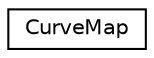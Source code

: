 digraph G
{
  edge [fontname="Helvetica",fontsize="10",labelfontname="Helvetica",labelfontsize="10"];
  node [fontname="Helvetica",fontsize="10",shape=record];
  rankdir=LR;
  Node1 [label="CurveMap",height=0.2,width=0.4,color="black", fillcolor="white", style="filled",URL="$df/d78/structCurveMap.html"];
}
